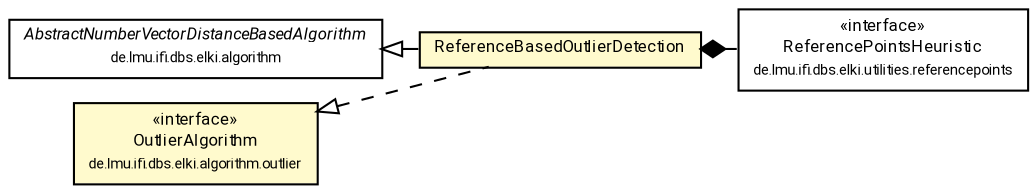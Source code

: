 #!/usr/local/bin/dot
#
# Class diagram 
# Generated by UMLGraph version R5_7_2-60-g0e99a6 (http://www.spinellis.gr/umlgraph/)
#

digraph G {
	graph [fontnames="svg"]
	edge [fontname="Roboto",fontsize=7,labelfontname="Roboto",labelfontsize=7,color="black"];
	node [fontname="Roboto",fontcolor="black",fontsize=8,shape=plaintext,margin=0,width=0,height=0];
	nodesep=0.15;
	ranksep=0.25;
	rankdir=LR;
	// de.lmu.ifi.dbs.elki.utilities.referencepoints.ReferencePointsHeuristic
	c8853608 [label=<<table title="de.lmu.ifi.dbs.elki.utilities.referencepoints.ReferencePointsHeuristic" border="0" cellborder="1" cellspacing="0" cellpadding="2" href="../../../utilities/referencepoints/ReferencePointsHeuristic.html" target="_parent">
		<tr><td><table border="0" cellspacing="0" cellpadding="1">
		<tr><td align="center" balign="center"> &#171;interface&#187; </td></tr>
		<tr><td align="center" balign="center"> <font face="Roboto">ReferencePointsHeuristic</font> </td></tr>
		<tr><td align="center" balign="center"> <font face="Roboto" point-size="7.0">de.lmu.ifi.dbs.elki.utilities.referencepoints</font> </td></tr>
		</table></td></tr>
		</table>>, URL="../../../utilities/referencepoints/ReferencePointsHeuristic.html"];
	// de.lmu.ifi.dbs.elki.algorithm.AbstractNumberVectorDistanceBasedAlgorithm<O, R extends de.lmu.ifi.dbs.elki.result.Result>
	c8853691 [label=<<table title="de.lmu.ifi.dbs.elki.algorithm.AbstractNumberVectorDistanceBasedAlgorithm" border="0" cellborder="1" cellspacing="0" cellpadding="2" href="../../AbstractNumberVectorDistanceBasedAlgorithm.html" target="_parent">
		<tr><td><table border="0" cellspacing="0" cellpadding="1">
		<tr><td align="center" balign="center"> <font face="Roboto"><i>AbstractNumberVectorDistanceBasedAlgorithm</i></font> </td></tr>
		<tr><td align="center" balign="center"> <font face="Roboto" point-size="7.0">de.lmu.ifi.dbs.elki.algorithm</font> </td></tr>
		</table></td></tr>
		</table>>, URL="../../AbstractNumberVectorDistanceBasedAlgorithm.html"];
	// de.lmu.ifi.dbs.elki.algorithm.outlier.OutlierAlgorithm
	c8855571 [label=<<table title="de.lmu.ifi.dbs.elki.algorithm.outlier.OutlierAlgorithm" border="0" cellborder="1" cellspacing="0" cellpadding="2" bgcolor="LemonChiffon" href="../OutlierAlgorithm.html" target="_parent">
		<tr><td><table border="0" cellspacing="0" cellpadding="1">
		<tr><td align="center" balign="center"> &#171;interface&#187; </td></tr>
		<tr><td align="center" balign="center"> <font face="Roboto">OutlierAlgorithm</font> </td></tr>
		<tr><td align="center" balign="center"> <font face="Roboto" point-size="7.0">de.lmu.ifi.dbs.elki.algorithm.outlier</font> </td></tr>
		</table></td></tr>
		</table>>, URL="../OutlierAlgorithm.html"];
	// de.lmu.ifi.dbs.elki.algorithm.outlier.distance.ReferenceBasedOutlierDetection
	c8855585 [label=<<table title="de.lmu.ifi.dbs.elki.algorithm.outlier.distance.ReferenceBasedOutlierDetection" border="0" cellborder="1" cellspacing="0" cellpadding="2" bgcolor="lemonChiffon" href="ReferenceBasedOutlierDetection.html" target="_parent">
		<tr><td><table border="0" cellspacing="0" cellpadding="1">
		<tr><td align="center" balign="center"> <font face="Roboto">ReferenceBasedOutlierDetection</font> </td></tr>
		</table></td></tr>
		</table>>, URL="ReferenceBasedOutlierDetection.html"];
	// de.lmu.ifi.dbs.elki.algorithm.outlier.distance.ReferenceBasedOutlierDetection extends de.lmu.ifi.dbs.elki.algorithm.AbstractNumberVectorDistanceBasedAlgorithm<O, R extends de.lmu.ifi.dbs.elki.result.Result>
	c8853691 -> c8855585 [arrowtail=empty,dir=back,weight=10];
	// de.lmu.ifi.dbs.elki.algorithm.outlier.distance.ReferenceBasedOutlierDetection implements de.lmu.ifi.dbs.elki.algorithm.outlier.OutlierAlgorithm
	c8855571 -> c8855585 [arrowtail=empty,style=dashed,dir=back,weight=9];
	// de.lmu.ifi.dbs.elki.algorithm.outlier.distance.ReferenceBasedOutlierDetection composed de.lmu.ifi.dbs.elki.utilities.referencepoints.ReferencePointsHeuristic
	c8855585 -> c8853608 [arrowhead=none,arrowtail=diamond,dir=back,weight=6];
}

